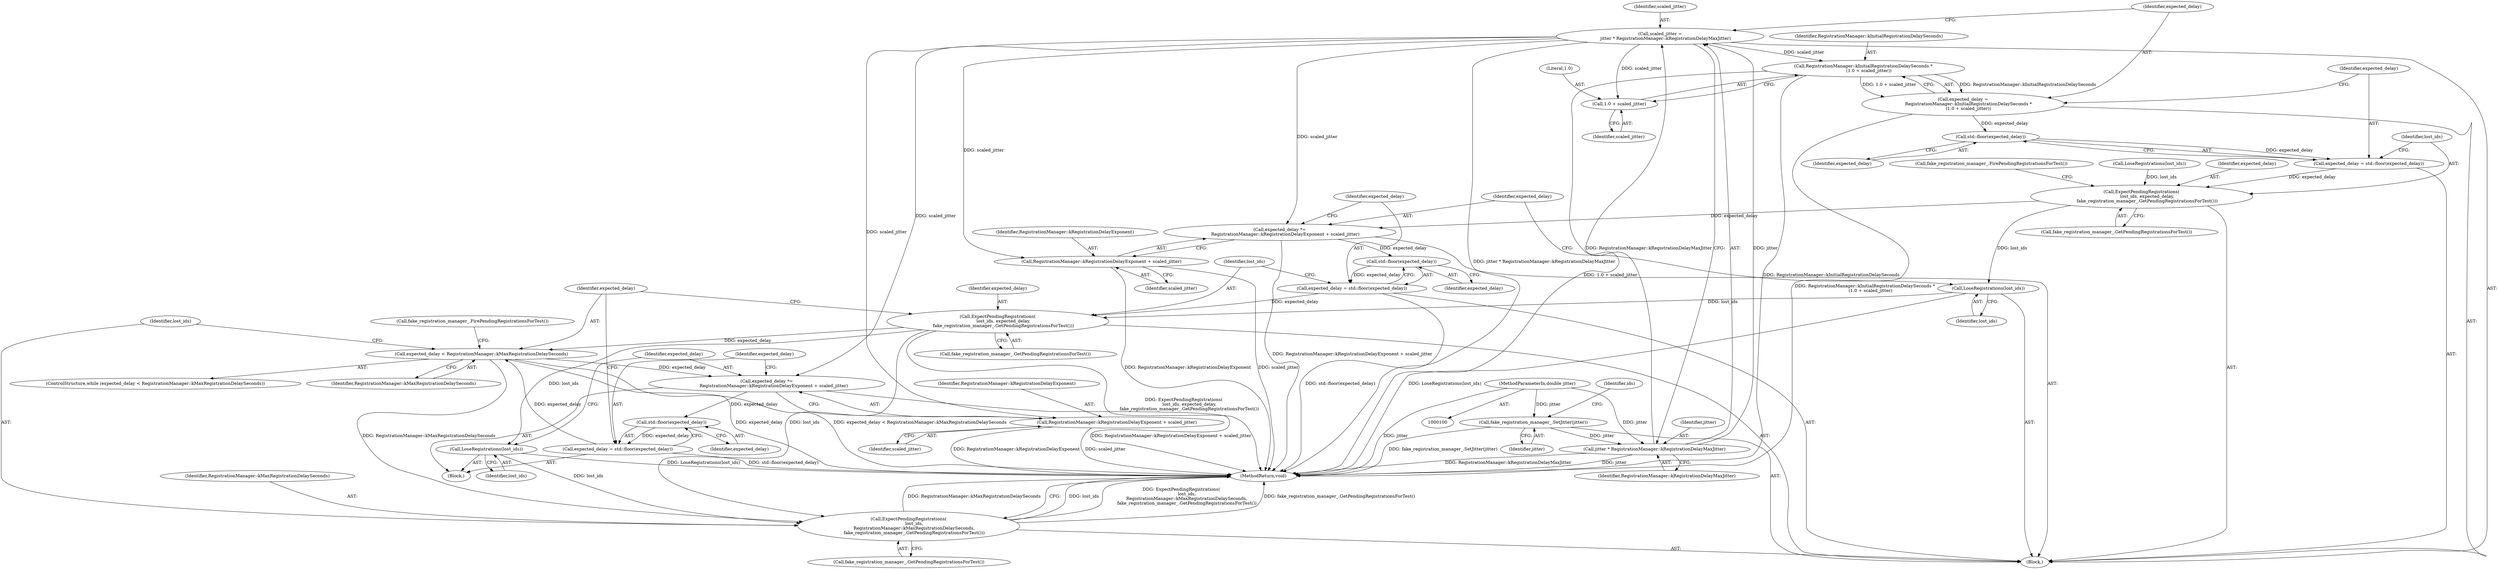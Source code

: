 digraph "0_Chrome_8a50f99c25fb70ff43aaa82b6f9569db383f0ca8_21@integer" {
"1000127" [label="(Call,scaled_jitter =\n        jitter * RegistrationManager::kRegistrationDelayMaxJitter)"];
"1000129" [label="(Call,jitter * RegistrationManager::kRegistrationDelayMaxJitter)"];
"1000103" [label="(Call,fake_registration_manager_.SetJitter(jitter))"];
"1000101" [label="(MethodParameterIn,double jitter)"];
"1000135" [label="(Call,RegistrationManager::kInitialRegistrationDelaySeconds *\n        (1.0 + scaled_jitter))"];
"1000133" [label="(Call,expected_delay =\n        RegistrationManager::kInitialRegistrationDelaySeconds *\n        (1.0 + scaled_jitter))"];
"1000142" [label="(Call,std::floor(expected_delay))"];
"1000140" [label="(Call,expected_delay = std::floor(expected_delay))"];
"1000144" [label="(Call,ExpectPendingRegistrations(\n        lost_ids, expected_delay,\n        fake_registration_manager_.GetPendingRegistrationsForTest()))"];
"1000149" [label="(Call,LoseRegistrations(lost_ids))"];
"1000160" [label="(Call,ExpectPendingRegistrations(\n        lost_ids, expected_delay,\n        fake_registration_manager_.GetPendingRegistrationsForTest()))"];
"1000165" [label="(Call,expected_delay < RegistrationManager::kMaxRegistrationDelaySeconds)"];
"1000172" [label="(Call,expected_delay *=\n          RegistrationManager::kRegistrationDelayExponent + scaled_jitter)"];
"1000179" [label="(Call,std::floor(expected_delay))"];
"1000177" [label="(Call,expected_delay = std::floor(expected_delay))"];
"1000181" [label="(Call,ExpectPendingRegistrations(\n        lost_ids,\n        RegistrationManager::kMaxRegistrationDelaySeconds,\n        fake_registration_manager_.GetPendingRegistrationsForTest()))"];
"1000170" [label="(Call,LoseRegistrations(lost_ids))"];
"1000151" [label="(Call,expected_delay *=\n        RegistrationManager::kRegistrationDelayExponent + scaled_jitter)"];
"1000158" [label="(Call,std::floor(expected_delay))"];
"1000156" [label="(Call,expected_delay = std::floor(expected_delay))"];
"1000137" [label="(Call,1.0 + scaled_jitter)"];
"1000153" [label="(Call,RegistrationManager::kRegistrationDelayExponent + scaled_jitter)"];
"1000174" [label="(Call,RegistrationManager::kRegistrationDelayExponent + scaled_jitter)"];
"1000157" [label="(Identifier,expected_delay)"];
"1000180" [label="(Identifier,expected_delay)"];
"1000127" [label="(Call,scaled_jitter =\n        jitter * RegistrationManager::kRegistrationDelayMaxJitter)"];
"1000170" [label="(Call,LoseRegistrations(lost_ids))"];
"1000107" [label="(Identifier,ids)"];
"1000136" [label="(Identifier,RegistrationManager::kInitialRegistrationDelaySeconds)"];
"1000151" [label="(Call,expected_delay *=\n        RegistrationManager::kRegistrationDelayExponent + scaled_jitter)"];
"1000155" [label="(Identifier,scaled_jitter)"];
"1000174" [label="(Call,RegistrationManager::kRegistrationDelayExponent + scaled_jitter)"];
"1000158" [label="(Call,std::floor(expected_delay))"];
"1000144" [label="(Call,ExpectPendingRegistrations(\n        lost_ids, expected_delay,\n        fake_registration_manager_.GetPendingRegistrationsForTest()))"];
"1000148" [label="(Call,fake_registration_manager_.FirePendingRegistrationsForTest())"];
"1000129" [label="(Call,jitter * RegistrationManager::kRegistrationDelayMaxJitter)"];
"1000183" [label="(Identifier,RegistrationManager::kMaxRegistrationDelaySeconds)"];
"1000178" [label="(Identifier,expected_delay)"];
"1000159" [label="(Identifier,expected_delay)"];
"1000124" [label="(Call,LoseRegistrations(lost_ids))"];
"1000184" [label="(Call,fake_registration_manager_.GetPendingRegistrationsForTest())"];
"1000138" [label="(Literal,1.0)"];
"1000101" [label="(MethodParameterIn,double jitter)"];
"1000142" [label="(Call,std::floor(expected_delay))"];
"1000169" [label="(Call,fake_registration_manager_.FirePendingRegistrationsForTest())"];
"1000181" [label="(Call,ExpectPendingRegistrations(\n        lost_ids,\n        RegistrationManager::kMaxRegistrationDelaySeconds,\n        fake_registration_manager_.GetPendingRegistrationsForTest()))"];
"1000185" [label="(MethodReturn,void)"];
"1000102" [label="(Block,)"];
"1000152" [label="(Identifier,expected_delay)"];
"1000137" [label="(Call,1.0 + scaled_jitter)"];
"1000133" [label="(Call,expected_delay =\n        RegistrationManager::kInitialRegistrationDelaySeconds *\n        (1.0 + scaled_jitter))"];
"1000134" [label="(Identifier,expected_delay)"];
"1000162" [label="(Identifier,expected_delay)"];
"1000166" [label="(Identifier,expected_delay)"];
"1000168" [label="(Block,)"];
"1000140" [label="(Call,expected_delay = std::floor(expected_delay))"];
"1000128" [label="(Identifier,scaled_jitter)"];
"1000135" [label="(Call,RegistrationManager::kInitialRegistrationDelaySeconds *\n        (1.0 + scaled_jitter))"];
"1000149" [label="(Call,LoseRegistrations(lost_ids))"];
"1000176" [label="(Identifier,scaled_jitter)"];
"1000172" [label="(Call,expected_delay *=\n          RegistrationManager::kRegistrationDelayExponent + scaled_jitter)"];
"1000146" [label="(Identifier,expected_delay)"];
"1000165" [label="(Call,expected_delay < RegistrationManager::kMaxRegistrationDelaySeconds)"];
"1000104" [label="(Identifier,jitter)"];
"1000141" [label="(Identifier,expected_delay)"];
"1000164" [label="(ControlStructure,while (expected_delay < RegistrationManager::kMaxRegistrationDelaySeconds))"];
"1000171" [label="(Identifier,lost_ids)"];
"1000161" [label="(Identifier,lost_ids)"];
"1000143" [label="(Identifier,expected_delay)"];
"1000163" [label="(Call,fake_registration_manager_.GetPendingRegistrationsForTest())"];
"1000182" [label="(Identifier,lost_ids)"];
"1000173" [label="(Identifier,expected_delay)"];
"1000150" [label="(Identifier,lost_ids)"];
"1000139" [label="(Identifier,scaled_jitter)"];
"1000156" [label="(Call,expected_delay = std::floor(expected_delay))"];
"1000167" [label="(Identifier,RegistrationManager::kMaxRegistrationDelaySeconds)"];
"1000145" [label="(Identifier,lost_ids)"];
"1000147" [label="(Call,fake_registration_manager_.GetPendingRegistrationsForTest())"];
"1000177" [label="(Call,expected_delay = std::floor(expected_delay))"];
"1000179" [label="(Call,std::floor(expected_delay))"];
"1000153" [label="(Call,RegistrationManager::kRegistrationDelayExponent + scaled_jitter)"];
"1000130" [label="(Identifier,jitter)"];
"1000103" [label="(Call,fake_registration_manager_.SetJitter(jitter))"];
"1000160" [label="(Call,ExpectPendingRegistrations(\n        lost_ids, expected_delay,\n        fake_registration_manager_.GetPendingRegistrationsForTest()))"];
"1000175" [label="(Identifier,RegistrationManager::kRegistrationDelayExponent)"];
"1000154" [label="(Identifier,RegistrationManager::kRegistrationDelayExponent)"];
"1000131" [label="(Identifier,RegistrationManager::kRegistrationDelayMaxJitter)"];
"1000127" -> "1000102"  [label="AST: "];
"1000127" -> "1000129"  [label="CFG: "];
"1000128" -> "1000127"  [label="AST: "];
"1000129" -> "1000127"  [label="AST: "];
"1000134" -> "1000127"  [label="CFG: "];
"1000127" -> "1000185"  [label="DDG: jitter * RegistrationManager::kRegistrationDelayMaxJitter"];
"1000129" -> "1000127"  [label="DDG: jitter"];
"1000129" -> "1000127"  [label="DDG: RegistrationManager::kRegistrationDelayMaxJitter"];
"1000127" -> "1000135"  [label="DDG: scaled_jitter"];
"1000127" -> "1000137"  [label="DDG: scaled_jitter"];
"1000127" -> "1000151"  [label="DDG: scaled_jitter"];
"1000127" -> "1000153"  [label="DDG: scaled_jitter"];
"1000127" -> "1000172"  [label="DDG: scaled_jitter"];
"1000127" -> "1000174"  [label="DDG: scaled_jitter"];
"1000129" -> "1000131"  [label="CFG: "];
"1000130" -> "1000129"  [label="AST: "];
"1000131" -> "1000129"  [label="AST: "];
"1000129" -> "1000185"  [label="DDG: jitter"];
"1000129" -> "1000185"  [label="DDG: RegistrationManager::kRegistrationDelayMaxJitter"];
"1000103" -> "1000129"  [label="DDG: jitter"];
"1000101" -> "1000129"  [label="DDG: jitter"];
"1000103" -> "1000102"  [label="AST: "];
"1000103" -> "1000104"  [label="CFG: "];
"1000104" -> "1000103"  [label="AST: "];
"1000107" -> "1000103"  [label="CFG: "];
"1000103" -> "1000185"  [label="DDG: fake_registration_manager_.SetJitter(jitter)"];
"1000101" -> "1000103"  [label="DDG: jitter"];
"1000101" -> "1000100"  [label="AST: "];
"1000101" -> "1000185"  [label="DDG: jitter"];
"1000135" -> "1000133"  [label="AST: "];
"1000135" -> "1000137"  [label="CFG: "];
"1000136" -> "1000135"  [label="AST: "];
"1000137" -> "1000135"  [label="AST: "];
"1000133" -> "1000135"  [label="CFG: "];
"1000135" -> "1000185"  [label="DDG: RegistrationManager::kInitialRegistrationDelaySeconds"];
"1000135" -> "1000185"  [label="DDG: 1.0 + scaled_jitter"];
"1000135" -> "1000133"  [label="DDG: RegistrationManager::kInitialRegistrationDelaySeconds"];
"1000135" -> "1000133"  [label="DDG: 1.0 + scaled_jitter"];
"1000133" -> "1000102"  [label="AST: "];
"1000134" -> "1000133"  [label="AST: "];
"1000141" -> "1000133"  [label="CFG: "];
"1000133" -> "1000185"  [label="DDG: RegistrationManager::kInitialRegistrationDelaySeconds *\n        (1.0 + scaled_jitter)"];
"1000133" -> "1000142"  [label="DDG: expected_delay"];
"1000142" -> "1000140"  [label="AST: "];
"1000142" -> "1000143"  [label="CFG: "];
"1000143" -> "1000142"  [label="AST: "];
"1000140" -> "1000142"  [label="CFG: "];
"1000142" -> "1000140"  [label="DDG: expected_delay"];
"1000140" -> "1000102"  [label="AST: "];
"1000141" -> "1000140"  [label="AST: "];
"1000145" -> "1000140"  [label="CFG: "];
"1000140" -> "1000144"  [label="DDG: expected_delay"];
"1000144" -> "1000102"  [label="AST: "];
"1000144" -> "1000147"  [label="CFG: "];
"1000145" -> "1000144"  [label="AST: "];
"1000146" -> "1000144"  [label="AST: "];
"1000147" -> "1000144"  [label="AST: "];
"1000148" -> "1000144"  [label="CFG: "];
"1000124" -> "1000144"  [label="DDG: lost_ids"];
"1000144" -> "1000149"  [label="DDG: lost_ids"];
"1000144" -> "1000151"  [label="DDG: expected_delay"];
"1000149" -> "1000102"  [label="AST: "];
"1000149" -> "1000150"  [label="CFG: "];
"1000150" -> "1000149"  [label="AST: "];
"1000152" -> "1000149"  [label="CFG: "];
"1000149" -> "1000185"  [label="DDG: LoseRegistrations(lost_ids)"];
"1000149" -> "1000160"  [label="DDG: lost_ids"];
"1000160" -> "1000102"  [label="AST: "];
"1000160" -> "1000163"  [label="CFG: "];
"1000161" -> "1000160"  [label="AST: "];
"1000162" -> "1000160"  [label="AST: "];
"1000163" -> "1000160"  [label="AST: "];
"1000166" -> "1000160"  [label="CFG: "];
"1000160" -> "1000185"  [label="DDG: ExpectPendingRegistrations(\n        lost_ids, expected_delay,\n        fake_registration_manager_.GetPendingRegistrationsForTest())"];
"1000156" -> "1000160"  [label="DDG: expected_delay"];
"1000160" -> "1000165"  [label="DDG: expected_delay"];
"1000160" -> "1000170"  [label="DDG: lost_ids"];
"1000160" -> "1000181"  [label="DDG: lost_ids"];
"1000165" -> "1000164"  [label="AST: "];
"1000165" -> "1000167"  [label="CFG: "];
"1000166" -> "1000165"  [label="AST: "];
"1000167" -> "1000165"  [label="AST: "];
"1000169" -> "1000165"  [label="CFG: "];
"1000182" -> "1000165"  [label="CFG: "];
"1000165" -> "1000185"  [label="DDG: expected_delay"];
"1000165" -> "1000185"  [label="DDG: expected_delay < RegistrationManager::kMaxRegistrationDelaySeconds"];
"1000177" -> "1000165"  [label="DDG: expected_delay"];
"1000165" -> "1000172"  [label="DDG: expected_delay"];
"1000165" -> "1000181"  [label="DDG: RegistrationManager::kMaxRegistrationDelaySeconds"];
"1000172" -> "1000168"  [label="AST: "];
"1000172" -> "1000174"  [label="CFG: "];
"1000173" -> "1000172"  [label="AST: "];
"1000174" -> "1000172"  [label="AST: "];
"1000178" -> "1000172"  [label="CFG: "];
"1000172" -> "1000185"  [label="DDG: RegistrationManager::kRegistrationDelayExponent + scaled_jitter"];
"1000172" -> "1000179"  [label="DDG: expected_delay"];
"1000179" -> "1000177"  [label="AST: "];
"1000179" -> "1000180"  [label="CFG: "];
"1000180" -> "1000179"  [label="AST: "];
"1000177" -> "1000179"  [label="CFG: "];
"1000179" -> "1000177"  [label="DDG: expected_delay"];
"1000177" -> "1000168"  [label="AST: "];
"1000178" -> "1000177"  [label="AST: "];
"1000166" -> "1000177"  [label="CFG: "];
"1000177" -> "1000185"  [label="DDG: std::floor(expected_delay)"];
"1000181" -> "1000102"  [label="AST: "];
"1000181" -> "1000184"  [label="CFG: "];
"1000182" -> "1000181"  [label="AST: "];
"1000183" -> "1000181"  [label="AST: "];
"1000184" -> "1000181"  [label="AST: "];
"1000185" -> "1000181"  [label="CFG: "];
"1000181" -> "1000185"  [label="DDG: lost_ids"];
"1000181" -> "1000185"  [label="DDG: ExpectPendingRegistrations(\n        lost_ids,\n        RegistrationManager::kMaxRegistrationDelaySeconds,\n        fake_registration_manager_.GetPendingRegistrationsForTest())"];
"1000181" -> "1000185"  [label="DDG: fake_registration_manager_.GetPendingRegistrationsForTest()"];
"1000181" -> "1000185"  [label="DDG: RegistrationManager::kMaxRegistrationDelaySeconds"];
"1000170" -> "1000181"  [label="DDG: lost_ids"];
"1000170" -> "1000168"  [label="AST: "];
"1000170" -> "1000171"  [label="CFG: "];
"1000171" -> "1000170"  [label="AST: "];
"1000173" -> "1000170"  [label="CFG: "];
"1000170" -> "1000185"  [label="DDG: LoseRegistrations(lost_ids)"];
"1000151" -> "1000102"  [label="AST: "];
"1000151" -> "1000153"  [label="CFG: "];
"1000152" -> "1000151"  [label="AST: "];
"1000153" -> "1000151"  [label="AST: "];
"1000157" -> "1000151"  [label="CFG: "];
"1000151" -> "1000185"  [label="DDG: RegistrationManager::kRegistrationDelayExponent + scaled_jitter"];
"1000151" -> "1000158"  [label="DDG: expected_delay"];
"1000158" -> "1000156"  [label="AST: "];
"1000158" -> "1000159"  [label="CFG: "];
"1000159" -> "1000158"  [label="AST: "];
"1000156" -> "1000158"  [label="CFG: "];
"1000158" -> "1000156"  [label="DDG: expected_delay"];
"1000156" -> "1000102"  [label="AST: "];
"1000157" -> "1000156"  [label="AST: "];
"1000161" -> "1000156"  [label="CFG: "];
"1000156" -> "1000185"  [label="DDG: std::floor(expected_delay)"];
"1000137" -> "1000139"  [label="CFG: "];
"1000138" -> "1000137"  [label="AST: "];
"1000139" -> "1000137"  [label="AST: "];
"1000153" -> "1000155"  [label="CFG: "];
"1000154" -> "1000153"  [label="AST: "];
"1000155" -> "1000153"  [label="AST: "];
"1000153" -> "1000185"  [label="DDG: RegistrationManager::kRegistrationDelayExponent"];
"1000153" -> "1000185"  [label="DDG: scaled_jitter"];
"1000174" -> "1000176"  [label="CFG: "];
"1000175" -> "1000174"  [label="AST: "];
"1000176" -> "1000174"  [label="AST: "];
"1000174" -> "1000185"  [label="DDG: scaled_jitter"];
"1000174" -> "1000185"  [label="DDG: RegistrationManager::kRegistrationDelayExponent"];
}
